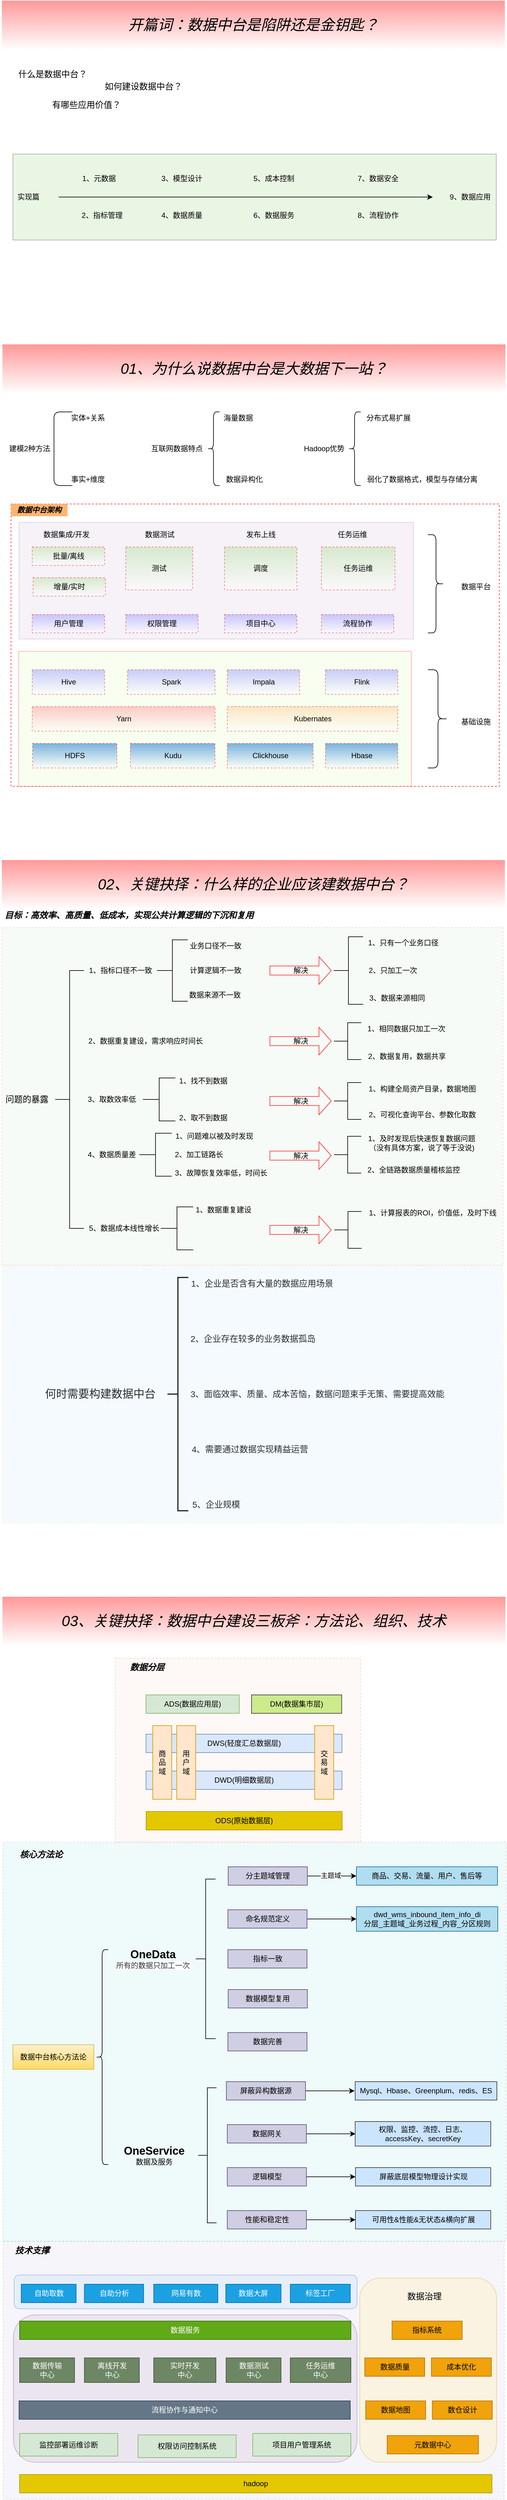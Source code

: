 <mxfile version="14.8.1" type="github">
  <diagram id="fgFn3dPt73MYGTA3JO_e" name="Page-1">
    <mxGraphModel dx="1426" dy="1963" grid="1" gridSize="10" guides="1" tooltips="1" connect="1" arrows="1" fold="1" page="1" pageScale="1" pageWidth="827" pageHeight="1169" math="0" shadow="0">
      <root>
        <mxCell id="0" />
        <mxCell id="1" parent="0" />
        <mxCell id="ZgDPxjDo1qlyhEOBNAD5-204" value="" style="rounded=0;whiteSpace=wrap;html=1;strokeColor=#56517e;strokeWidth=1;fillColor=#d0cee2;opacity=20;dashed=1;" vertex="1" parent="1">
          <mxGeometry x="5" y="2570" width="817" height="420" as="geometry" />
        </mxCell>
        <mxCell id="ZgDPxjDo1qlyhEOBNAD5-203" value="" style="rounded=1;whiteSpace=wrap;html=1;strokeColor=#9673a6;strokeWidth=1;fillColor=#e1d5e7;opacity=50;" vertex="1" parent="1">
          <mxGeometry x="22" y="2690" width="560" height="240" as="geometry" />
        </mxCell>
        <mxCell id="ZgDPxjDo1qlyhEOBNAD5-202" value="" style="rounded=1;whiteSpace=wrap;html=1;strokeColor=#6c8ebf;strokeWidth=1;fillColor=#dae8fc;opacity=50;" vertex="1" parent="1">
          <mxGeometry x="23" y="2625" width="559" height="55" as="geometry" />
        </mxCell>
        <mxCell id="ZgDPxjDo1qlyhEOBNAD5-200" value="" style="rounded=1;whiteSpace=wrap;html=1;strokeColor=#d6b656;strokeWidth=1;fillColor=#fff2cc;opacity=50;" vertex="1" parent="1">
          <mxGeometry x="586.5" y="2630" width="223" height="300" as="geometry" />
        </mxCell>
        <mxCell id="ZgDPxjDo1qlyhEOBNAD5-174" value="" style="rounded=0;whiteSpace=wrap;html=1;strokeWidth=1;fillColor=#b0e3e6;dashed=1;strokeColor=#0e8088;opacity=20;" vertex="1" parent="1">
          <mxGeometry x="5" y="1920" width="820" height="650" as="geometry" />
        </mxCell>
        <mxCell id="ZgDPxjDo1qlyhEOBNAD5-152" value="" style="rounded=0;whiteSpace=wrap;html=1;strokeWidth=1;fillColor=#fad9d5;dashed=1;strokeColor=#ae4132;opacity=20;" vertex="1" parent="1">
          <mxGeometry x="188" y="1620" width="400" height="300" as="geometry" />
        </mxCell>
        <mxCell id="ZgDPxjDo1qlyhEOBNAD5-112" value="" style="rounded=0;whiteSpace=wrap;html=1;strokeColor=#FF3333;strokeWidth=1;gradientColor=none;fillColor=#D5E8D4;opacity=20;dashed=1;perimeterSpacing=0;" vertex="1" parent="1">
          <mxGeometry x="3" y="430" width="817" height="550" as="geometry" />
        </mxCell>
        <mxCell id="ZgDPxjDo1qlyhEOBNAD5-49" value="" style="rounded=0;whiteSpace=wrap;html=1;strokeWidth=1;gradientColor=none;dashed=1;strokeColor=#FF3333;fillColor=none;" vertex="1" parent="1">
          <mxGeometry x="18" y="-260" width="796" height="460" as="geometry" />
        </mxCell>
        <mxCell id="ZgDPxjDo1qlyhEOBNAD5-48" value="" style="rounded=0;whiteSpace=wrap;html=1;strokeColor=#000000;strokeWidth=1;fillColor=#B9E0A5;gradientColor=none;opacity=30;" vertex="1" parent="1">
          <mxGeometry x="21" y="-830" width="788" height="140" as="geometry" />
        </mxCell>
        <mxCell id="ZgDPxjDo1qlyhEOBNAD5-45" value="" style="rounded=0;whiteSpace=wrap;html=1;strokeColor=#9673a6;strokeWidth=1;opacity=30;fillColor=#e1d5e7;" vertex="1" parent="1">
          <mxGeometry x="31" y="-230" width="643" height="190" as="geometry" />
        </mxCell>
        <mxCell id="ZgDPxjDo1qlyhEOBNAD5-28" value="" style="rounded=0;whiteSpace=wrap;html=1;strokeColor=#FF0000;strokeWidth=1;fillColor=#E6FFCC;opacity=30;" vertex="1" parent="1">
          <mxGeometry x="30.5" y="-20" width="640" height="220" as="geometry" />
        </mxCell>
        <mxCell id="ZgDPxjDo1qlyhEOBNAD5-14" value="" style="rounded=0;whiteSpace=wrap;html=1;opacity=0;dashed=1;strokeWidth=1;strokeColor=#FF0000;perimeterSpacing=10;" vertex="1" parent="1">
          <mxGeometry x="3" y="-1080" width="820" height="440" as="geometry" />
        </mxCell>
        <mxCell id="pajPc3zmstrj46u7FXM_-1" value="&lt;font style=&quot;font-size: 14px&quot;&gt;什么是数据中台？&lt;/font&gt;" style="text;html=1;strokeColor=none;fillColor=none;align=center;verticalAlign=middle;whiteSpace=wrap;rounded=0;" parent="1" vertex="1">
          <mxGeometry x="25.5" y="-990" width="120" height="60" as="geometry" />
        </mxCell>
        <mxCell id="pajPc3zmstrj46u7FXM_-2" value="&lt;font style=&quot;font-size: 14px&quot;&gt;如何建设数据中台？&lt;/font&gt;" style="text;html=1;strokeColor=none;fillColor=none;align=center;verticalAlign=middle;whiteSpace=wrap;rounded=0;" parent="1" vertex="1">
          <mxGeometry x="159" y="-970" width="150" height="60" as="geometry" />
        </mxCell>
        <mxCell id="pajPc3zmstrj46u7FXM_-3" value="&lt;font style=&quot;font-size: 14px&quot;&gt;有哪些应用价值？&lt;/font&gt;" style="text;html=1;strokeColor=none;fillColor=none;align=center;verticalAlign=middle;whiteSpace=wrap;rounded=0;" parent="1" vertex="1">
          <mxGeometry x="70.5" y="-940" width="140" height="60" as="geometry" />
        </mxCell>
        <mxCell id="pajPc3zmstrj46u7FXM_-4" value="" style="endArrow=classic;html=1;" parent="1" edge="1">
          <mxGeometry width="50" height="50" relative="1" as="geometry">
            <mxPoint x="95.5" y="-760" as="sourcePoint" />
            <mxPoint x="705.5" y="-760" as="targetPoint" />
          </mxGeometry>
        </mxCell>
        <mxCell id="pajPc3zmstrj46u7FXM_-5" value="实现篇" style="text;html=1;align=center;verticalAlign=middle;resizable=0;points=[];autosize=1;strokeColor=none;" parent="1" vertex="1">
          <mxGeometry x="20.5" y="-770" width="50" height="20" as="geometry" />
        </mxCell>
        <mxCell id="pajPc3zmstrj46u7FXM_-6" value="1、元数据" style="text;html=1;align=center;verticalAlign=middle;resizable=0;points=[];autosize=1;strokeColor=none;" parent="1" vertex="1">
          <mxGeometry x="125.5" y="-800" width="70" height="20" as="geometry" />
        </mxCell>
        <mxCell id="pajPc3zmstrj46u7FXM_-7" value="3、模型设计" style="text;html=1;align=center;verticalAlign=middle;resizable=0;points=[];autosize=1;strokeColor=none;" parent="1" vertex="1">
          <mxGeometry x="255.5" y="-800" width="80" height="20" as="geometry" />
        </mxCell>
        <mxCell id="pajPc3zmstrj46u7FXM_-8" value="2、指标管理" style="text;html=1;align=center;verticalAlign=middle;resizable=0;points=[];autosize=1;strokeColor=none;" parent="1" vertex="1">
          <mxGeometry x="125.5" y="-740" width="80" height="20" as="geometry" />
        </mxCell>
        <mxCell id="pajPc3zmstrj46u7FXM_-9" value="4、数据质量" style="text;html=1;align=center;verticalAlign=middle;resizable=0;points=[];autosize=1;strokeColor=none;" parent="1" vertex="1">
          <mxGeometry x="255.5" y="-740" width="80" height="20" as="geometry" />
        </mxCell>
        <mxCell id="pajPc3zmstrj46u7FXM_-10" value="5、成本控制" style="text;html=1;align=center;verticalAlign=middle;resizable=0;points=[];autosize=1;strokeColor=none;" parent="1" vertex="1">
          <mxGeometry x="405.5" y="-800" width="80" height="20" as="geometry" />
        </mxCell>
        <mxCell id="pajPc3zmstrj46u7FXM_-11" value="6、数据服务" style="text;html=1;align=center;verticalAlign=middle;resizable=0;points=[];autosize=1;strokeColor=none;" parent="1" vertex="1">
          <mxGeometry x="405.5" y="-740" width="80" height="20" as="geometry" />
        </mxCell>
        <mxCell id="pajPc3zmstrj46u7FXM_-12" value="7、数据安全" style="text;html=1;align=center;verticalAlign=middle;resizable=0;points=[];autosize=1;strokeColor=none;" parent="1" vertex="1">
          <mxGeometry x="575.5" y="-800" width="80" height="20" as="geometry" />
        </mxCell>
        <mxCell id="pajPc3zmstrj46u7FXM_-13" value="8、流程协作" style="text;html=1;align=center;verticalAlign=middle;resizable=0;points=[];autosize=1;strokeColor=none;" parent="1" vertex="1">
          <mxGeometry x="575.5" y="-740" width="80" height="20" as="geometry" />
        </mxCell>
        <mxCell id="pajPc3zmstrj46u7FXM_-14" value="9、数据应用" style="text;html=1;align=center;verticalAlign=middle;resizable=0;points=[];autosize=1;strokeColor=none;" parent="1" vertex="1">
          <mxGeometry x="725.5" y="-770" width="80" height="20" as="geometry" />
        </mxCell>
        <mxCell id="ZgDPxjDo1qlyhEOBNAD5-1" value="" style="shape=curlyBracket;whiteSpace=wrap;html=1;rounded=1;size=0;" vertex="1" parent="1">
          <mxGeometry x="88" y="-410" width="30" height="120" as="geometry" />
        </mxCell>
        <mxCell id="ZgDPxjDo1qlyhEOBNAD5-2" value="建模2种方法" style="text;html=1;align=center;verticalAlign=middle;resizable=0;points=[];autosize=1;strokeColor=none;" vertex="1" parent="1">
          <mxGeometry x="8" y="-360" width="80" height="20" as="geometry" />
        </mxCell>
        <mxCell id="ZgDPxjDo1qlyhEOBNAD5-3" value="实体+关系" style="text;html=1;align=center;verticalAlign=middle;resizable=0;points=[];autosize=1;strokeColor=none;" vertex="1" parent="1">
          <mxGeometry x="108" y="-410" width="70" height="20" as="geometry" />
        </mxCell>
        <mxCell id="ZgDPxjDo1qlyhEOBNAD5-4" value="事实+维度" style="text;html=1;align=center;verticalAlign=middle;resizable=0;points=[];autosize=1;strokeColor=none;" vertex="1" parent="1">
          <mxGeometry x="108" y="-310" width="70" height="20" as="geometry" />
        </mxCell>
        <mxCell id="ZgDPxjDo1qlyhEOBNAD5-6" value="" style="shape=curlyBracket;whiteSpace=wrap;html=1;rounded=1;" vertex="1" parent="1">
          <mxGeometry x="338" y="-410" width="20" height="120" as="geometry" />
        </mxCell>
        <mxCell id="ZgDPxjDo1qlyhEOBNAD5-7" value="互联网数据特点" style="text;html=1;align=center;verticalAlign=middle;resizable=0;points=[];autosize=1;strokeColor=none;" vertex="1" parent="1">
          <mxGeometry x="238" y="-360" width="100" height="20" as="geometry" />
        </mxCell>
        <mxCell id="ZgDPxjDo1qlyhEOBNAD5-8" value="海量数据" style="text;html=1;align=center;verticalAlign=middle;resizable=0;points=[];autosize=1;strokeColor=none;" vertex="1" parent="1">
          <mxGeometry x="358" y="-410" width="60" height="20" as="geometry" />
        </mxCell>
        <mxCell id="ZgDPxjDo1qlyhEOBNAD5-9" value="数据异构化" style="text;html=1;align=center;verticalAlign=middle;resizable=0;points=[];autosize=1;strokeColor=none;" vertex="1" parent="1">
          <mxGeometry x="358" y="-310" width="80" height="20" as="geometry" />
        </mxCell>
        <mxCell id="ZgDPxjDo1qlyhEOBNAD5-10" value="" style="shape=curlyBracket;whiteSpace=wrap;html=1;rounded=1;" vertex="1" parent="1">
          <mxGeometry x="568" y="-410" width="20" height="120" as="geometry" />
        </mxCell>
        <mxCell id="ZgDPxjDo1qlyhEOBNAD5-11" value="Hadoop优势" style="text;html=1;align=center;verticalAlign=middle;resizable=0;points=[];autosize=1;strokeColor=none;" vertex="1" parent="1">
          <mxGeometry x="488" y="-360" width="80" height="20" as="geometry" />
        </mxCell>
        <mxCell id="ZgDPxjDo1qlyhEOBNAD5-12" value="分布式易扩展" style="text;html=1;align=center;verticalAlign=middle;resizable=0;points=[];autosize=1;strokeColor=none;" vertex="1" parent="1">
          <mxGeometry x="588" y="-410" width="90" height="20" as="geometry" />
        </mxCell>
        <mxCell id="ZgDPxjDo1qlyhEOBNAD5-13" value="弱化了数据格式，模型与存储分离" style="text;html=1;align=center;verticalAlign=middle;resizable=0;points=[];autosize=1;strokeColor=none;" vertex="1" parent="1">
          <mxGeometry x="588" y="-310" width="200" height="20" as="geometry" />
        </mxCell>
        <mxCell id="ZgDPxjDo1qlyhEOBNAD5-15" value="&lt;font style=&quot;font-size: 24px&quot;&gt;&lt;i&gt;开篇词：数据中台是陷阱还是金钥匙？&lt;/i&gt;&lt;/font&gt;" style="text;html=1;strokeColor=none;align=center;verticalAlign=middle;whiteSpace=wrap;rounded=0;dashed=1;opacity=50;fillColor=#FF3333;gradientColor=#ffffff;" vertex="1" parent="1">
          <mxGeometry x="3" y="-1080" width="820" height="80" as="geometry" />
        </mxCell>
        <mxCell id="ZgDPxjDo1qlyhEOBNAD5-16" value="&lt;font style=&quot;font-size: 24px&quot;&gt;&lt;i&gt;01、为什么说数据中台是大数据下一站？&lt;/i&gt;&lt;/font&gt;" style="text;html=1;strokeColor=none;align=center;verticalAlign=middle;whiteSpace=wrap;rounded=0;dashed=1;opacity=50;fillColor=#FF3333;gradientColor=#ffffff;" vertex="1" parent="1">
          <mxGeometry x="4" y="-520" width="820" height="80" as="geometry" />
        </mxCell>
        <mxCell id="ZgDPxjDo1qlyhEOBNAD5-17" value="Hive" style="rounded=0;whiteSpace=wrap;html=1;dashed=1;strokeColor=#FF0000;strokeWidth=1;fillColor=#9999FF;gradientColor=#ffffff;opacity=50;" vertex="1" parent="1">
          <mxGeometry x="52.5" y="10" width="118" height="40" as="geometry" />
        </mxCell>
        <mxCell id="ZgDPxjDo1qlyhEOBNAD5-18" value="Spark" style="rounded=0;whiteSpace=wrap;html=1;dashed=1;strokeColor=#FF0000;strokeWidth=1;fillColor=#9999FF;gradientColor=#ffffff;opacity=50;" vertex="1" parent="1">
          <mxGeometry x="208" y="10" width="142.5" height="40" as="geometry" />
        </mxCell>
        <mxCell id="ZgDPxjDo1qlyhEOBNAD5-19" value="Impala" style="rounded=0;whiteSpace=wrap;html=1;dashed=1;strokeColor=#FF0000;strokeWidth=1;fillColor=#9999FF;gradientColor=#ffffff;opacity=50;" vertex="1" parent="1">
          <mxGeometry x="370.5" y="10" width="118" height="40" as="geometry" />
        </mxCell>
        <mxCell id="ZgDPxjDo1qlyhEOBNAD5-20" value="Flink" style="rounded=0;whiteSpace=wrap;html=1;dashed=1;strokeColor=#FF0000;strokeWidth=1;fillColor=#9999FF;gradientColor=#ffffff;opacity=50;" vertex="1" parent="1">
          <mxGeometry x="530.5" y="10" width="118" height="40" as="geometry" />
        </mxCell>
        <mxCell id="ZgDPxjDo1qlyhEOBNAD5-21" value="Yarn" style="rounded=0;whiteSpace=wrap;html=1;dashed=1;strokeColor=#FF0000;strokeWidth=1;gradientColor=#ffffff;opacity=50;fillColor=#FF9999;" vertex="1" parent="1">
          <mxGeometry x="52.5" y="70" width="298" height="40" as="geometry" />
        </mxCell>
        <mxCell id="ZgDPxjDo1qlyhEOBNAD5-22" value="Kubernates" style="rounded=0;whiteSpace=wrap;html=1;dashed=1;strokeColor=#FF0000;strokeWidth=1;gradientColor=#ffffff;opacity=50;fillColor=#FFCC99;" vertex="1" parent="1">
          <mxGeometry x="370.5" y="70" width="278" height="40" as="geometry" />
        </mxCell>
        <mxCell id="ZgDPxjDo1qlyhEOBNAD5-23" value="HDFS" style="rounded=0;whiteSpace=wrap;html=1;dashed=1;strokeColor=#FF0000;strokeWidth=1;gradientColor=#ffffff;opacity=50;fillColor=#0066CC;" vertex="1" parent="1">
          <mxGeometry x="53" y="130" width="137.5" height="40" as="geometry" />
        </mxCell>
        <mxCell id="ZgDPxjDo1qlyhEOBNAD5-24" value="Kudu" style="rounded=0;whiteSpace=wrap;html=1;dashed=1;strokeColor=#FF0000;strokeWidth=1;gradientColor=#ffffff;opacity=50;fillColor=#0066CC;" vertex="1" parent="1">
          <mxGeometry x="212.5" y="130" width="138" height="40" as="geometry" />
        </mxCell>
        <mxCell id="ZgDPxjDo1qlyhEOBNAD5-25" value="Hbase" style="rounded=0;whiteSpace=wrap;html=1;dashed=1;strokeColor=#FF0000;strokeWidth=1;gradientColor=#ffffff;opacity=50;fillColor=#0066CC;" vertex="1" parent="1">
          <mxGeometry x="530.5" y="130" width="118" height="40" as="geometry" />
        </mxCell>
        <mxCell id="ZgDPxjDo1qlyhEOBNAD5-26" value="Clickhouse" style="rounded=0;whiteSpace=wrap;html=1;dashed=1;strokeColor=#FF0000;strokeWidth=1;gradientColor=#ffffff;opacity=50;fillColor=#0066CC;" vertex="1" parent="1">
          <mxGeometry x="370.5" y="130" width="140" height="40" as="geometry" />
        </mxCell>
        <mxCell id="ZgDPxjDo1qlyhEOBNAD5-29" value="基础设施" style="text;html=1;strokeColor=none;fillColor=none;align=center;verticalAlign=middle;whiteSpace=wrap;rounded=0;dashed=1;opacity=10;" vertex="1" parent="1">
          <mxGeometry x="740.5" y="80" width="70" height="30" as="geometry" />
        </mxCell>
        <mxCell id="ZgDPxjDo1qlyhEOBNAD5-30" value="" style="shape=curlyBracket;whiteSpace=wrap;html=1;rounded=1;flipH=1;strokeWidth=1;gradientColor=none;fillColor=none;" vertex="1" parent="1">
          <mxGeometry x="697.5" y="10" width="33" height="160" as="geometry" />
        </mxCell>
        <mxCell id="ZgDPxjDo1qlyhEOBNAD5-31" value="用户管理" style="rounded=0;whiteSpace=wrap;html=1;dashed=1;strokeColor=#FF0000;strokeWidth=1;fillColor=#9999FF;gradientColor=#ffffff;opacity=50;" vertex="1" parent="1">
          <mxGeometry x="52.5" y="-80" width="118" height="30" as="geometry" />
        </mxCell>
        <mxCell id="ZgDPxjDo1qlyhEOBNAD5-32" value="权限管理" style="rounded=0;whiteSpace=wrap;html=1;dashed=1;strokeColor=#FF0000;strokeWidth=1;fillColor=#9999FF;gradientColor=#ffffff;opacity=50;" vertex="1" parent="1">
          <mxGeometry x="205" y="-80" width="118" height="30" as="geometry" />
        </mxCell>
        <mxCell id="ZgDPxjDo1qlyhEOBNAD5-33" value="项目中心" style="rounded=0;whiteSpace=wrap;html=1;dashed=1;strokeColor=#FF0000;strokeWidth=1;fillColor=#9999FF;gradientColor=#ffffff;opacity=50;" vertex="1" parent="1">
          <mxGeometry x="366" y="-80" width="118" height="30" as="geometry" />
        </mxCell>
        <mxCell id="ZgDPxjDo1qlyhEOBNAD5-34" value="流程协作" style="rounded=0;whiteSpace=wrap;html=1;dashed=1;strokeColor=#FF0000;strokeWidth=1;fillColor=#9999FF;gradientColor=#ffffff;opacity=50;" vertex="1" parent="1">
          <mxGeometry x="524" y="-80" width="118" height="30" as="geometry" />
        </mxCell>
        <mxCell id="ZgDPxjDo1qlyhEOBNAD5-36" value="批量/离线" style="rounded=0;whiteSpace=wrap;html=1;dashed=1;strokeColor=#FF0000;strokeWidth=1;gradientColor=#ffffff;opacity=50;fillColor=#B9E0A5;" vertex="1" parent="1">
          <mxGeometry x="52.5" y="-190" width="118" height="30" as="geometry" />
        </mxCell>
        <mxCell id="ZgDPxjDo1qlyhEOBNAD5-37" value="增量/实时" style="rounded=0;whiteSpace=wrap;html=1;dashed=1;strokeColor=#FF0000;strokeWidth=1;gradientColor=#ffffff;opacity=50;fillColor=#B9E0A5;" vertex="1" parent="1">
          <mxGeometry x="54" y="-140" width="118" height="30" as="geometry" />
        </mxCell>
        <mxCell id="ZgDPxjDo1qlyhEOBNAD5-38" value="测试" style="rounded=0;whiteSpace=wrap;html=1;dashed=1;strokeColor=#FF0000;strokeWidth=1;gradientColor=#ffffff;opacity=50;fillColor=#B9E0A5;" vertex="1" parent="1">
          <mxGeometry x="205" y="-190" width="109" height="70" as="geometry" />
        </mxCell>
        <mxCell id="ZgDPxjDo1qlyhEOBNAD5-39" value="调度" style="rounded=0;whiteSpace=wrap;html=1;dashed=1;strokeColor=#FF0000;strokeWidth=1;gradientColor=#ffffff;opacity=50;fillColor=#B9E0A5;" vertex="1" parent="1">
          <mxGeometry x="366" y="-190" width="118" height="70" as="geometry" />
        </mxCell>
        <mxCell id="ZgDPxjDo1qlyhEOBNAD5-40" value="任务运维" style="rounded=0;whiteSpace=wrap;html=1;dashed=1;strokeColor=#FF0000;strokeWidth=1;gradientColor=#ffffff;opacity=50;fillColor=#B9E0A5;" vertex="1" parent="1">
          <mxGeometry x="524" y="-190" width="120" height="70" as="geometry" />
        </mxCell>
        <mxCell id="ZgDPxjDo1qlyhEOBNAD5-41" value="数据集成/开发" style="text;html=1;align=center;verticalAlign=middle;resizable=0;points=[];autosize=1;strokeColor=none;" vertex="1" parent="1">
          <mxGeometry x="63" y="-220" width="90" height="20" as="geometry" />
        </mxCell>
        <mxCell id="ZgDPxjDo1qlyhEOBNAD5-42" value="数据测试" style="text;html=1;align=center;verticalAlign=middle;resizable=0;points=[];autosize=1;strokeColor=none;" vertex="1" parent="1">
          <mxGeometry x="229.5" y="-220" width="60" height="20" as="geometry" />
        </mxCell>
        <mxCell id="ZgDPxjDo1qlyhEOBNAD5-43" value="发布上线" style="text;html=1;align=center;verticalAlign=middle;resizable=0;points=[];autosize=1;strokeColor=none;" vertex="1" parent="1">
          <mxGeometry x="395" y="-220" width="60" height="20" as="geometry" />
        </mxCell>
        <mxCell id="ZgDPxjDo1qlyhEOBNAD5-44" value="任务运维" style="text;html=1;align=center;verticalAlign=middle;resizable=0;points=[];autosize=1;strokeColor=none;" vertex="1" parent="1">
          <mxGeometry x="544" y="-220" width="60" height="20" as="geometry" />
        </mxCell>
        <mxCell id="ZgDPxjDo1qlyhEOBNAD5-46" value="" style="shape=curlyBracket;whiteSpace=wrap;html=1;rounded=1;flipH=1;strokeWidth=1;gradientColor=none;fillColor=none;" vertex="1" parent="1">
          <mxGeometry x="697.5" y="-210" width="26.5" height="160" as="geometry" />
        </mxCell>
        <mxCell id="ZgDPxjDo1qlyhEOBNAD5-47" value="数据平台" style="text;html=1;strokeColor=none;fillColor=none;align=center;verticalAlign=middle;whiteSpace=wrap;rounded=0;dashed=1;opacity=10;" vertex="1" parent="1">
          <mxGeometry x="740.5" y="-140" width="70" height="30" as="geometry" />
        </mxCell>
        <mxCell id="ZgDPxjDo1qlyhEOBNAD5-50" value="&lt;font style=&quot;font-size: 24px&quot;&gt;&lt;i&gt;02、关键抉择：什么样的企业应该建数据中台？&lt;/i&gt;&lt;/font&gt;" style="text;html=1;strokeColor=none;align=center;verticalAlign=middle;whiteSpace=wrap;rounded=0;dashed=1;opacity=50;fillColor=#FF3333;gradientColor=#ffffff;" vertex="1" parent="1">
          <mxGeometry x="3" y="320" width="820" height="80" as="geometry" />
        </mxCell>
        <mxCell id="ZgDPxjDo1qlyhEOBNAD5-51" value="&lt;font style=&quot;font-size: 14px&quot;&gt;问题的暴露&lt;/font&gt;" style="text;html=1;strokeColor=none;fillColor=none;align=center;verticalAlign=middle;whiteSpace=wrap;rounded=0;dashed=1;" vertex="1" parent="1">
          <mxGeometry x="3" y="700" width="82" height="20" as="geometry" />
        </mxCell>
        <mxCell id="ZgDPxjDo1qlyhEOBNAD5-52" value="" style="strokeWidth=1;html=1;shape=mxgraph.flowchart.annotation_2;align=left;labelPosition=right;pointerEvents=1;fillColor=none;gradientColor=none;" vertex="1" parent="1">
          <mxGeometry x="90" y="500" width="47" height="420" as="geometry" />
        </mxCell>
        <mxCell id="ZgDPxjDo1qlyhEOBNAD5-53" value="1、指标口径不一致" style="text;html=1;align=center;verticalAlign=middle;resizable=0;points=[];autosize=1;strokeColor=none;" vertex="1" parent="1">
          <mxGeometry x="136" y="490" width="120" height="20" as="geometry" />
        </mxCell>
        <mxCell id="ZgDPxjDo1qlyhEOBNAD5-54" value="2、数据重复建设，需求响应时间长" style="text;html=1;align=center;verticalAlign=middle;resizable=0;points=[];autosize=1;strokeColor=none;" vertex="1" parent="1">
          <mxGeometry x="137" y="605" width="200" height="20" as="geometry" />
        </mxCell>
        <mxCell id="ZgDPxjDo1qlyhEOBNAD5-55" value="3、取数效率低" style="text;html=1;align=center;verticalAlign=middle;resizable=0;points=[];autosize=1;strokeColor=none;" vertex="1" parent="1">
          <mxGeometry x="137" y="700" width="90" height="20" as="geometry" />
        </mxCell>
        <mxCell id="ZgDPxjDo1qlyhEOBNAD5-56" value="4、数据质量差" style="text;html=1;align=center;verticalAlign=middle;resizable=0;points=[];autosize=1;strokeColor=none;" vertex="1" parent="1">
          <mxGeometry x="137" y="790" width="90" height="20" as="geometry" />
        </mxCell>
        <mxCell id="ZgDPxjDo1qlyhEOBNAD5-57" value="5、数据成本线性增长" style="text;html=1;align=center;verticalAlign=middle;resizable=0;points=[];autosize=1;strokeColor=none;" vertex="1" parent="1">
          <mxGeometry x="137" y="910" width="130" height="20" as="geometry" />
        </mxCell>
        <mxCell id="ZgDPxjDo1qlyhEOBNAD5-58" value="" style="strokeWidth=1;html=1;shape=mxgraph.flowchart.annotation_2;align=left;labelPosition=right;pointerEvents=1;fillColor=none;gradientColor=none;" vertex="1" parent="1">
          <mxGeometry x="256" y="450" width="50" height="100" as="geometry" />
        </mxCell>
        <mxCell id="ZgDPxjDo1qlyhEOBNAD5-59" value="业务口径不一致" style="text;html=1;align=center;verticalAlign=middle;resizable=0;points=[];autosize=1;strokeColor=none;" vertex="1" parent="1">
          <mxGeometry x="301" y="450" width="100" height="20" as="geometry" />
        </mxCell>
        <mxCell id="ZgDPxjDo1qlyhEOBNAD5-60" value="计算逻辑不一致" style="text;html=1;align=center;verticalAlign=middle;resizable=0;points=[];autosize=1;strokeColor=none;" vertex="1" parent="1">
          <mxGeometry x="301" y="490" width="100" height="20" as="geometry" />
        </mxCell>
        <mxCell id="ZgDPxjDo1qlyhEOBNAD5-61" value="数据来源不一致" style="text;html=1;align=center;verticalAlign=middle;resizable=0;points=[];autosize=1;strokeColor=none;" vertex="1" parent="1">
          <mxGeometry x="300" y="530" width="100" height="20" as="geometry" />
        </mxCell>
        <mxCell id="ZgDPxjDo1qlyhEOBNAD5-64" value="" style="strokeWidth=1;html=1;shape=mxgraph.flowchart.annotation_2;align=left;labelPosition=right;pointerEvents=1;fillColor=none;gradientColor=none;" vertex="1" parent="1">
          <mxGeometry x="544" y="445" width="48" height="110" as="geometry" />
        </mxCell>
        <mxCell id="ZgDPxjDo1qlyhEOBNAD5-65" value="1、只有一个业务口径" style="text;html=1;align=center;verticalAlign=middle;resizable=0;points=[];autosize=1;strokeColor=none;" vertex="1" parent="1">
          <mxGeometry x="592" y="445" width="130" height="20" as="geometry" />
        </mxCell>
        <mxCell id="ZgDPxjDo1qlyhEOBNAD5-66" value="2、只加工一次" style="text;html=1;align=center;verticalAlign=middle;resizable=0;points=[];autosize=1;strokeColor=none;" vertex="1" parent="1">
          <mxGeometry x="594.5" y="490" width="90" height="20" as="geometry" />
        </mxCell>
        <mxCell id="ZgDPxjDo1qlyhEOBNAD5-67" value="3、数据来源相同" style="text;html=1;align=center;verticalAlign=middle;resizable=0;points=[];autosize=1;strokeColor=none;" vertex="1" parent="1">
          <mxGeometry x="592" y="535" width="110" height="20" as="geometry" />
        </mxCell>
        <mxCell id="ZgDPxjDo1qlyhEOBNAD5-71" value="解决" style="html=1;shadow=0;dashed=0;align=center;verticalAlign=middle;shape=mxgraph.arrows2.arrow;dy=0.67;dx=20;notch=0;strokeColor=#FF3333;strokeWidth=1;fillColor=none;gradientColor=none;" vertex="1" parent="1">
          <mxGeometry x="440" y="477.5" width="100" height="45" as="geometry" />
        </mxCell>
        <mxCell id="ZgDPxjDo1qlyhEOBNAD5-72" value="解决" style="html=1;shadow=0;dashed=0;align=center;verticalAlign=middle;shape=mxgraph.arrows2.arrow;dy=0.67;dx=20;notch=0;strokeColor=#FF3333;strokeWidth=1;fillColor=none;gradientColor=none;" vertex="1" parent="1">
          <mxGeometry x="440" y="592.5" width="100" height="45" as="geometry" />
        </mxCell>
        <mxCell id="ZgDPxjDo1qlyhEOBNAD5-73" value="" style="strokeWidth=1;html=1;shape=mxgraph.flowchart.annotation_2;align=left;labelPosition=right;pointerEvents=1;fillColor=none;gradientColor=none;" vertex="1" parent="1">
          <mxGeometry x="544.5" y="585" width="44.5" height="60" as="geometry" />
        </mxCell>
        <mxCell id="ZgDPxjDo1qlyhEOBNAD5-74" value="1、相同数据只加工一次" style="text;html=1;align=center;verticalAlign=middle;resizable=0;points=[];autosize=1;strokeColor=none;" vertex="1" parent="1">
          <mxGeometry x="592" y="585" width="140" height="20" as="geometry" />
        </mxCell>
        <mxCell id="ZgDPxjDo1qlyhEOBNAD5-76" value="2、数据复用，数据共享" style="text;html=1;align=center;verticalAlign=middle;resizable=0;points=[];autosize=1;strokeColor=none;" vertex="1" parent="1">
          <mxGeometry x="593" y="630" width="140" height="20" as="geometry" />
        </mxCell>
        <mxCell id="ZgDPxjDo1qlyhEOBNAD5-78" value="" style="strokeWidth=1;html=1;shape=mxgraph.flowchart.annotation_2;align=left;labelPosition=right;pointerEvents=1;fillColor=none;gradientColor=none;" vertex="1" parent="1">
          <mxGeometry x="233" y="675" width="53" height="70" as="geometry" />
        </mxCell>
        <mxCell id="ZgDPxjDo1qlyhEOBNAD5-79" value="1、找不到数据" style="text;html=1;align=center;verticalAlign=middle;resizable=0;points=[];autosize=1;strokeColor=none;" vertex="1" parent="1">
          <mxGeometry x="286" y="670" width="90" height="20" as="geometry" />
        </mxCell>
        <mxCell id="ZgDPxjDo1qlyhEOBNAD5-80" value="2、取不到数据" style="text;html=1;align=center;verticalAlign=middle;resizable=0;points=[];autosize=1;strokeColor=none;" vertex="1" parent="1">
          <mxGeometry x="286" y="730" width="90" height="20" as="geometry" />
        </mxCell>
        <mxCell id="ZgDPxjDo1qlyhEOBNAD5-81" value="解决" style="html=1;shadow=0;dashed=0;align=center;verticalAlign=middle;shape=mxgraph.arrows2.arrow;dy=0.67;dx=20;notch=0;strokeColor=#FF3333;strokeWidth=1;fillColor=none;gradientColor=none;" vertex="1" parent="1">
          <mxGeometry x="440" y="690" width="100" height="45" as="geometry" />
        </mxCell>
        <mxCell id="ZgDPxjDo1qlyhEOBNAD5-82" value="" style="strokeWidth=1;html=1;shape=mxgraph.flowchart.annotation_2;align=left;labelPosition=right;pointerEvents=1;fillColor=none;gradientColor=none;" vertex="1" parent="1">
          <mxGeometry x="544.5" y="682.5" width="44.5" height="60" as="geometry" />
        </mxCell>
        <mxCell id="ZgDPxjDo1qlyhEOBNAD5-83" value="1、构建全局资产目录，数据地图" style="text;html=1;align=center;verticalAlign=middle;resizable=0;points=[];autosize=1;strokeColor=none;" vertex="1" parent="1">
          <mxGeometry x="593" y="682.5" width="190" height="20" as="geometry" />
        </mxCell>
        <mxCell id="ZgDPxjDo1qlyhEOBNAD5-84" value="2、可视化查询平台、参数化取数" style="text;html=1;align=center;verticalAlign=middle;resizable=0;points=[];autosize=1;strokeColor=none;" vertex="1" parent="1">
          <mxGeometry x="593" y="725" width="190" height="20" as="geometry" />
        </mxCell>
        <mxCell id="ZgDPxjDo1qlyhEOBNAD5-85" value="" style="strokeWidth=1;html=1;shape=mxgraph.flowchart.annotation_2;align=left;labelPosition=right;pointerEvents=1;fillColor=none;gradientColor=none;" vertex="1" parent="1">
          <mxGeometry x="227" y="765" width="53" height="70" as="geometry" />
        </mxCell>
        <mxCell id="ZgDPxjDo1qlyhEOBNAD5-86" value="1、问题难以被及时发现" style="text;html=1;align=center;verticalAlign=middle;resizable=0;points=[];autosize=1;strokeColor=none;" vertex="1" parent="1">
          <mxGeometry x="279" y="760" width="140" height="20" as="geometry" />
        </mxCell>
        <mxCell id="ZgDPxjDo1qlyhEOBNAD5-87" value="2、加工链路长" style="text;html=1;align=center;verticalAlign=middle;resizable=0;points=[];autosize=1;strokeColor=none;" vertex="1" parent="1">
          <mxGeometry x="279" y="790" width="90" height="20" as="geometry" />
        </mxCell>
        <mxCell id="ZgDPxjDo1qlyhEOBNAD5-88" value="3、故障恢复效率低，时间长" style="text;html=1;align=center;verticalAlign=middle;resizable=0;points=[];autosize=1;strokeColor=none;" vertex="1" parent="1">
          <mxGeometry x="275" y="820" width="170" height="20" as="geometry" />
        </mxCell>
        <mxCell id="ZgDPxjDo1qlyhEOBNAD5-89" value="解决" style="html=1;shadow=0;dashed=0;align=center;verticalAlign=middle;shape=mxgraph.arrows2.arrow;dy=0.67;dx=20;notch=0;strokeColor=#FF3333;strokeWidth=1;fillColor=none;gradientColor=none;" vertex="1" parent="1">
          <mxGeometry x="440" y="779" width="100" height="45" as="geometry" />
        </mxCell>
        <mxCell id="ZgDPxjDo1qlyhEOBNAD5-90" value="1、及时发现后快速恢复数据问题&lt;br&gt;（没有具体方案，说了等于没说)" style="text;html=1;align=center;verticalAlign=middle;resizable=0;points=[];autosize=1;strokeColor=none;" vertex="1" parent="1">
          <mxGeometry x="592" y="766" width="190" height="30" as="geometry" />
        </mxCell>
        <mxCell id="ZgDPxjDo1qlyhEOBNAD5-91" value="" style="strokeWidth=1;html=1;shape=mxgraph.flowchart.annotation_2;align=left;labelPosition=right;pointerEvents=1;fillColor=none;gradientColor=none;" vertex="1" parent="1">
          <mxGeometry x="262" y="885" width="53" height="70" as="geometry" />
        </mxCell>
        <mxCell id="ZgDPxjDo1qlyhEOBNAD5-92" value="1、数据重复建设" style="text;html=1;align=center;verticalAlign=middle;resizable=0;points=[];autosize=1;strokeColor=none;" vertex="1" parent="1">
          <mxGeometry x="309" y="880" width="110" height="20" as="geometry" />
        </mxCell>
        <mxCell id="ZgDPxjDo1qlyhEOBNAD5-94" value="解决" style="html=1;shadow=0;dashed=0;align=center;verticalAlign=middle;shape=mxgraph.arrows2.arrow;dy=0.67;dx=20;notch=0;strokeColor=#FF3333;strokeWidth=1;fillColor=none;gradientColor=none;" vertex="1" parent="1">
          <mxGeometry x="440" y="900" width="100" height="45" as="geometry" />
        </mxCell>
        <mxCell id="ZgDPxjDo1qlyhEOBNAD5-96" value="" style="strokeWidth=1;html=1;shape=mxgraph.flowchart.annotation_2;align=left;labelPosition=right;pointerEvents=1;fillColor=none;gradientColor=none;" vertex="1" parent="1">
          <mxGeometry x="544.5" y="770" width="44.5" height="60" as="geometry" />
        </mxCell>
        <mxCell id="ZgDPxjDo1qlyhEOBNAD5-98" value="2、全链路数据质量稽核监控" style="text;html=1;align=center;verticalAlign=middle;resizable=0;points=[];autosize=1;strokeColor=none;" vertex="1" parent="1">
          <mxGeometry x="589" y="815" width="170" height="20" as="geometry" />
        </mxCell>
        <mxCell id="ZgDPxjDo1qlyhEOBNAD5-100" value="" style="strokeWidth=1;html=1;shape=mxgraph.flowchart.annotation_2;align=left;labelPosition=right;pointerEvents=1;fillColor=none;gradientColor=none;" vertex="1" parent="1">
          <mxGeometry x="545" y="892.5" width="44.5" height="60" as="geometry" />
        </mxCell>
        <mxCell id="ZgDPxjDo1qlyhEOBNAD5-102" value="1、计算报表的ROI，价值低，及时下线" style="text;html=1;align=center;verticalAlign=middle;resizable=0;points=[];autosize=1;strokeColor=none;" vertex="1" parent="1">
          <mxGeometry x="594.5" y="885" width="220" height="20" as="geometry" />
        </mxCell>
        <mxCell id="ZgDPxjDo1qlyhEOBNAD5-103" value="" style="strokeWidth=2;html=1;shape=mxgraph.flowchart.annotation_2;align=left;labelPosition=right;pointerEvents=1;fillColor=none;gradientColor=none;" vertex="1" parent="1">
          <mxGeometry x="273" y="1000" width="34" height="380" as="geometry" />
        </mxCell>
        <mxCell id="ZgDPxjDo1qlyhEOBNAD5-104" value="&lt;font style=&quot;font-size: 14px&quot;&gt;1、企业是否含有大量的数据应用场景&lt;/font&gt;" style="text;html=1;align=center;verticalAlign=middle;resizable=0;points=[];autosize=1;strokeColor=none;" vertex="1" parent="1">
          <mxGeometry x="302" y="1000" width="250" height="20" as="geometry" />
        </mxCell>
        <mxCell id="ZgDPxjDo1qlyhEOBNAD5-105" value="&lt;font style=&quot;font-size: 14px&quot;&gt;2、企业存在较多的业务数据孤岛&lt;/font&gt;" style="text;html=1;align=center;verticalAlign=middle;resizable=0;points=[];autosize=1;strokeColor=none;" vertex="1" parent="1">
          <mxGeometry x="302" y="1090" width="220" height="20" as="geometry" />
        </mxCell>
        <mxCell id="ZgDPxjDo1qlyhEOBNAD5-106" value="&lt;font style=&quot;font-size: 14px&quot;&gt;3、面临效率、质量、成本苦恼，数据问题束手无策、需要提高效能&lt;/font&gt;" style="text;html=1;align=center;verticalAlign=middle;resizable=0;points=[];autosize=1;strokeColor=none;" vertex="1" parent="1">
          <mxGeometry x="302" y="1180" width="430" height="20" as="geometry" />
        </mxCell>
        <mxCell id="ZgDPxjDo1qlyhEOBNAD5-107" value="&lt;font style=&quot;font-size: 14px&quot;&gt;4、需要通过数据实现精益运营&lt;/font&gt;" style="text;html=1;align=center;verticalAlign=middle;resizable=0;points=[];autosize=1;strokeColor=none;" vertex="1" parent="1">
          <mxGeometry x="302" y="1270" width="210" height="20" as="geometry" />
        </mxCell>
        <mxCell id="ZgDPxjDo1qlyhEOBNAD5-108" value="&lt;font style=&quot;font-size: 14px&quot;&gt;5、企业规模&lt;/font&gt;" style="text;html=1;align=center;verticalAlign=middle;resizable=0;points=[];autosize=1;strokeColor=none;" vertex="1" parent="1">
          <mxGeometry x="307" y="1360" width="90" height="20" as="geometry" />
        </mxCell>
        <mxCell id="ZgDPxjDo1qlyhEOBNAD5-109" value="&lt;font style=&quot;font-size: 18px&quot;&gt;何时需要构建数据中台&lt;/font&gt;" style="text;html=1;align=center;verticalAlign=middle;resizable=0;points=[];autosize=1;strokeColor=none;" vertex="1" parent="1">
          <mxGeometry x="63" y="1180" width="200" height="20" as="geometry" />
        </mxCell>
        <mxCell id="ZgDPxjDo1qlyhEOBNAD5-110" value="&lt;font style=&quot;font-size: 14px&quot;&gt;&lt;b&gt;&lt;i&gt;目标：高效率、高质量、低成本，实现公共计算逻辑的下沉和复用&lt;/i&gt;&lt;/b&gt;&lt;/font&gt;" style="text;html=1;align=center;verticalAlign=middle;resizable=0;points=[];autosize=1;strokeColor=none;" vertex="1" parent="1">
          <mxGeometry y="400" width="420" height="20" as="geometry" />
        </mxCell>
        <mxCell id="ZgDPxjDo1qlyhEOBNAD5-111" value="&lt;b&gt;&lt;i&gt;数据中台架构&lt;/i&gt;&lt;/b&gt;" style="text;html=1;strokeColor=none;align=center;verticalAlign=middle;whiteSpace=wrap;rounded=0;fillColor=#FFB570;" vertex="1" parent="1">
          <mxGeometry x="18" y="-260" width="92" height="20" as="geometry" />
        </mxCell>
        <mxCell id="ZgDPxjDo1qlyhEOBNAD5-113" value="" style="rounded=0;whiteSpace=wrap;html=1;dashed=1;strokeWidth=1;gradientColor=none;opacity=20;fillColor=#CCE5FF;strokeColor=#CCCC00;" vertex="1" parent="1">
          <mxGeometry x="4" y="980" width="816" height="420" as="geometry" />
        </mxCell>
        <mxCell id="ZgDPxjDo1qlyhEOBNAD5-114" value="&lt;font style=&quot;font-size: 24px&quot;&gt;&lt;i&gt;03、关键抉择：数据中台建设三板斧：方法论、组织、技术&lt;/i&gt;&lt;/font&gt;" style="text;html=1;strokeColor=none;align=center;verticalAlign=middle;whiteSpace=wrap;rounded=0;dashed=1;opacity=50;fillColor=#FF3333;gradientColor=#ffffff;" vertex="1" parent="1">
          <mxGeometry x="4" y="1520" width="820" height="80" as="geometry" />
        </mxCell>
        <mxCell id="ZgDPxjDo1qlyhEOBNAD5-118" value="数据中台核心方法论" style="rounded=0;whiteSpace=wrap;html=1;strokeWidth=1;fillColor=#fff2cc;strokeColor=#d6b656;gradientColor=#ffd966;" vertex="1" parent="1">
          <mxGeometry x="21" y="2250" width="132" height="40" as="geometry" />
        </mxCell>
        <mxCell id="ZgDPxjDo1qlyhEOBNAD5-119" value="" style="shape=curlyBracket;whiteSpace=wrap;html=1;rounded=1;strokeColor=#000000;strokeWidth=1;fillColor=none;gradientColor=none;" vertex="1" parent="1">
          <mxGeometry x="156.5" y="2095" width="20" height="350" as="geometry" />
        </mxCell>
        <mxCell id="ZgDPxjDo1qlyhEOBNAD5-120" value="&lt;b&gt;&lt;font style=&quot;font-size: 18px&quot;&gt;OneData&lt;/font&gt;&lt;/b&gt;&lt;br&gt;&lt;font color=&quot;#333333&quot;&gt;&lt;span style=&quot;background-color: rgb(255 , 255 , 255)&quot;&gt;所有的数据只加工一次&lt;/span&gt;&lt;/font&gt;" style="text;html=1;align=center;verticalAlign=middle;resizable=0;points=[];autosize=1;strokeColor=none;" vertex="1" parent="1">
          <mxGeometry x="179" y="2090" width="140" height="40" as="geometry" />
        </mxCell>
        <mxCell id="ZgDPxjDo1qlyhEOBNAD5-121" value="&lt;font&gt;&lt;span style=&quot;font-weight: bold ; font-size: 18px&quot;&gt;OneService&lt;/span&gt;&lt;br&gt;&lt;font style=&quot;font-size: 12px&quot;&gt;数据及服务&lt;/font&gt;&lt;br&gt;&lt;/font&gt;" style="text;html=1;align=center;verticalAlign=middle;resizable=0;points=[];autosize=1;strokeColor=none;" vertex="1" parent="1">
          <mxGeometry x="195.5" y="2410" width="110" height="40" as="geometry" />
        </mxCell>
        <mxCell id="ZgDPxjDo1qlyhEOBNAD5-124" value="" style="strokeWidth=1;html=1;shape=mxgraph.flowchart.annotation_2;align=left;labelPosition=right;pointerEvents=1;fillColor=none;gradientColor=none;" vertex="1" parent="1">
          <mxGeometry x="319" y="1980" width="32.5" height="260" as="geometry" />
        </mxCell>
        <mxCell id="ZgDPxjDo1qlyhEOBNAD5-135" value="" style="edgeStyle=orthogonalEdgeStyle;rounded=0;orthogonalLoop=1;jettySize=auto;html=1;" edge="1" parent="1" source="ZgDPxjDo1qlyhEOBNAD5-125" target="ZgDPxjDo1qlyhEOBNAD5-134">
          <mxGeometry relative="1" as="geometry" />
        </mxCell>
        <mxCell id="ZgDPxjDo1qlyhEOBNAD5-136" value="主题域" style="edgeLabel;html=1;align=center;verticalAlign=middle;resizable=0;points=[];" vertex="1" connectable="0" parent="ZgDPxjDo1qlyhEOBNAD5-135">
          <mxGeometry x="-0.05" y="1" relative="1" as="geometry">
            <mxPoint as="offset" />
          </mxGeometry>
        </mxCell>
        <mxCell id="ZgDPxjDo1qlyhEOBNAD5-125" value="分主题域管理" style="rounded=0;whiteSpace=wrap;html=1;strokeColor=#56517e;strokeWidth=1;fillColor=#d0cee2;" vertex="1" parent="1">
          <mxGeometry x="372" y="1960" width="129" height="30" as="geometry" />
        </mxCell>
        <mxCell id="ZgDPxjDo1qlyhEOBNAD5-138" value="" style="edgeStyle=orthogonalEdgeStyle;rounded=0;orthogonalLoop=1;jettySize=auto;html=1;" edge="1" parent="1" source="ZgDPxjDo1qlyhEOBNAD5-126" target="ZgDPxjDo1qlyhEOBNAD5-137">
          <mxGeometry relative="1" as="geometry" />
        </mxCell>
        <mxCell id="ZgDPxjDo1qlyhEOBNAD5-126" value="命名规范定义" style="rounded=0;whiteSpace=wrap;html=1;strokeColor=#56517e;strokeWidth=1;fillColor=#d0cee2;" vertex="1" parent="1">
          <mxGeometry x="371.5" y="2030" width="129" height="30" as="geometry" />
        </mxCell>
        <mxCell id="ZgDPxjDo1qlyhEOBNAD5-128" value="指标一致" style="rounded=0;whiteSpace=wrap;html=1;strokeColor=#56517e;strokeWidth=1;fillColor=#d0cee2;" vertex="1" parent="1">
          <mxGeometry x="371.5" y="2095" width="129" height="30" as="geometry" />
        </mxCell>
        <mxCell id="ZgDPxjDo1qlyhEOBNAD5-130" value="数据模型复用" style="rounded=0;whiteSpace=wrap;html=1;strokeColor=#56517e;strokeWidth=1;fillColor=#d0cee2;" vertex="1" parent="1">
          <mxGeometry x="372" y="2160" width="129" height="30" as="geometry" />
        </mxCell>
        <mxCell id="ZgDPxjDo1qlyhEOBNAD5-132" value="数据完善" style="rounded=0;whiteSpace=wrap;html=1;strokeColor=#56517e;strokeWidth=1;fillColor=#d0cee2;" vertex="1" parent="1">
          <mxGeometry x="371.5" y="2230" width="129" height="30" as="geometry" />
        </mxCell>
        <mxCell id="ZgDPxjDo1qlyhEOBNAD5-134" value="商品、交易、流量、用户、售后等" style="rounded=0;whiteSpace=wrap;html=1;strokeColor=#10739e;strokeWidth=1;fillColor=#b1ddf0;" vertex="1" parent="1">
          <mxGeometry x="581" y="1960" width="230" height="30" as="geometry" />
        </mxCell>
        <mxCell id="ZgDPxjDo1qlyhEOBNAD5-137" value="dwd_wms_inbound_item_info_di&lt;br&gt;分层_主题域_业务过程_内容_分区规则" style="rounded=0;whiteSpace=wrap;html=1;strokeColor=#10739e;strokeWidth=1;fillColor=#b1ddf0;" vertex="1" parent="1">
          <mxGeometry x="581" y="2025" width="230.5" height="40" as="geometry" />
        </mxCell>
        <mxCell id="ZgDPxjDo1qlyhEOBNAD5-139" value="ADS(数据应用层)" style="rounded=0;whiteSpace=wrap;html=1;strokeColor=#82b366;strokeWidth=1;fillColor=#d5e8d4;" vertex="1" parent="1">
          <mxGeometry x="238" y="1680" width="152" height="30" as="geometry" />
        </mxCell>
        <mxCell id="ZgDPxjDo1qlyhEOBNAD5-140" value="DM(数据集市层)" style="rounded=0;whiteSpace=wrap;html=1;strokeColor=#36393d;strokeWidth=1;fillColor=#cdeb8b;" vertex="1" parent="1">
          <mxGeometry x="410" y="1680" width="147" height="30" as="geometry" />
        </mxCell>
        <mxCell id="ZgDPxjDo1qlyhEOBNAD5-142" value="DWS(轻度汇总数据层)" style="rounded=0;whiteSpace=wrap;html=1;strokeColor=#6c8ebf;strokeWidth=1;fillColor=#dae8fc;" vertex="1" parent="1">
          <mxGeometry x="238" y="1744" width="319.5" height="30" as="geometry" />
        </mxCell>
        <mxCell id="ZgDPxjDo1qlyhEOBNAD5-143" value="DWD(明细数据层)" style="rounded=0;whiteSpace=wrap;html=1;strokeColor=#6c8ebf;strokeWidth=1;fillColor=#dae8fc;" vertex="1" parent="1">
          <mxGeometry x="238" y="1804" width="319.5" height="30" as="geometry" />
        </mxCell>
        <mxCell id="ZgDPxjDo1qlyhEOBNAD5-145" value="ODS(原始数据层)" style="rounded=0;whiteSpace=wrap;html=1;strokeColor=#B09500;strokeWidth=1;fillColor=#e3c800;fontColor=#000000;" vertex="1" parent="1">
          <mxGeometry x="238.25" y="1870" width="319.5" height="30" as="geometry" />
        </mxCell>
        <mxCell id="ZgDPxjDo1qlyhEOBNAD5-147" value="商&lt;br&gt;品&lt;br&gt;域" style="rounded=0;whiteSpace=wrap;html=1;strokeColor=#d79b00;strokeWidth=1;fillColor=#ffe6cc;" vertex="1" parent="1">
          <mxGeometry x="249" y="1730" width="31" height="120" as="geometry" />
        </mxCell>
        <mxCell id="ZgDPxjDo1qlyhEOBNAD5-148" value="用&lt;br&gt;户&lt;br&gt;域" style="rounded=0;whiteSpace=wrap;html=1;strokeColor=#d79b00;strokeWidth=1;fillColor=#ffe6cc;" vertex="1" parent="1">
          <mxGeometry x="288" y="1730" width="31" height="120" as="geometry" />
        </mxCell>
        <mxCell id="ZgDPxjDo1qlyhEOBNAD5-150" value="交&lt;br&gt;易&lt;br&gt;域" style="rounded=0;whiteSpace=wrap;html=1;strokeColor=#d79b00;strokeWidth=1;fillColor=#ffe6cc;" vertex="1" parent="1">
          <mxGeometry x="513" y="1730" width="31" height="120" as="geometry" />
        </mxCell>
        <mxCell id="ZgDPxjDo1qlyhEOBNAD5-153" value="&lt;font style=&quot;font-size: 14px&quot;&gt;&lt;b&gt;&lt;i&gt;数据分层&lt;/i&gt;&lt;/b&gt;&lt;/font&gt;" style="text;html=1;strokeColor=none;fillColor=none;align=center;verticalAlign=middle;whiteSpace=wrap;rounded=0;" vertex="1" parent="1">
          <mxGeometry x="190" y="1620" width="100" height="30" as="geometry" />
        </mxCell>
        <mxCell id="ZgDPxjDo1qlyhEOBNAD5-155" value="" style="strokeWidth=2;html=1;shape=mxgraph.flowchart.annotation_2;align=left;labelPosition=right;pointerEvents=1;fillColor=none;gradientColor=none;opacity=0;" vertex="1" parent="1">
          <mxGeometry x="180" y="2270" width="50" height="100" as="geometry" />
        </mxCell>
        <mxCell id="ZgDPxjDo1qlyhEOBNAD5-156" value="" style="strokeWidth=1;html=1;shape=mxgraph.flowchart.annotation_2;align=left;labelPosition=right;pointerEvents=1;fillColor=none;gradientColor=none;" vertex="1" parent="1">
          <mxGeometry x="323" y="2320" width="30" height="220" as="geometry" />
        </mxCell>
        <mxCell id="ZgDPxjDo1qlyhEOBNAD5-165" value="" style="edgeStyle=orthogonalEdgeStyle;rounded=0;orthogonalLoop=1;jettySize=auto;html=1;" edge="1" parent="1" source="ZgDPxjDo1qlyhEOBNAD5-157">
          <mxGeometry relative="1" as="geometry">
            <mxPoint x="578" y="2325" as="targetPoint" />
          </mxGeometry>
        </mxCell>
        <mxCell id="ZgDPxjDo1qlyhEOBNAD5-157" value="屏蔽异构数据源" style="rounded=0;whiteSpace=wrap;html=1;strokeColor=#56517e;strokeWidth=1;fillColor=#d0cee2;" vertex="1" parent="1">
          <mxGeometry x="369" y="2310" width="129" height="30" as="geometry" />
        </mxCell>
        <mxCell id="ZgDPxjDo1qlyhEOBNAD5-168" value="" style="edgeStyle=orthogonalEdgeStyle;rounded=0;orthogonalLoop=1;jettySize=auto;html=1;" edge="1" parent="1" source="ZgDPxjDo1qlyhEOBNAD5-158">
          <mxGeometry relative="1" as="geometry">
            <mxPoint x="579.5" y="2395" as="targetPoint" />
          </mxGeometry>
        </mxCell>
        <mxCell id="ZgDPxjDo1qlyhEOBNAD5-158" value="数据网关" style="rounded=0;whiteSpace=wrap;html=1;strokeColor=#56517e;strokeWidth=1;fillColor=#d0cee2;" vertex="1" parent="1">
          <mxGeometry x="370.5" y="2380" width="129" height="30" as="geometry" />
        </mxCell>
        <mxCell id="ZgDPxjDo1qlyhEOBNAD5-171" value="" style="edgeStyle=orthogonalEdgeStyle;rounded=0;orthogonalLoop=1;jettySize=auto;html=1;" edge="1" parent="1" source="ZgDPxjDo1qlyhEOBNAD5-160" target="ZgDPxjDo1qlyhEOBNAD5-170">
          <mxGeometry relative="1" as="geometry" />
        </mxCell>
        <mxCell id="ZgDPxjDo1qlyhEOBNAD5-160" value="逻辑模型" style="rounded=0;whiteSpace=wrap;html=1;strokeColor=#56517e;strokeWidth=1;fillColor=#d0cee2;" vertex="1" parent="1">
          <mxGeometry x="370.5" y="2450" width="129" height="30" as="geometry" />
        </mxCell>
        <mxCell id="ZgDPxjDo1qlyhEOBNAD5-173" value="" style="edgeStyle=orthogonalEdgeStyle;rounded=0;orthogonalLoop=1;jettySize=auto;html=1;" edge="1" parent="1" source="ZgDPxjDo1qlyhEOBNAD5-162" target="ZgDPxjDo1qlyhEOBNAD5-172">
          <mxGeometry relative="1" as="geometry" />
        </mxCell>
        <mxCell id="ZgDPxjDo1qlyhEOBNAD5-162" value="性能和稳定性" style="rounded=0;whiteSpace=wrap;html=1;strokeColor=#56517e;strokeWidth=1;fillColor=#d0cee2;" vertex="1" parent="1">
          <mxGeometry x="370.5" y="2520" width="129" height="30" as="geometry" />
        </mxCell>
        <mxCell id="ZgDPxjDo1qlyhEOBNAD5-166" value="Mysql、Hbase、Greenplum、redis、ES" style="rounded=0;whiteSpace=wrap;html=1;strokeColor=#36393d;strokeWidth=1;fillColor=#cce5ff;" vertex="1" parent="1">
          <mxGeometry x="579" y="2310" width="231" height="30" as="geometry" />
        </mxCell>
        <mxCell id="ZgDPxjDo1qlyhEOBNAD5-169" value="权限、监控、流控、日志、&lt;br&gt;accessKey、secretKey" style="rounded=0;whiteSpace=wrap;html=1;strokeColor=#36393d;strokeWidth=1;fillColor=#cce5ff;" vertex="1" parent="1">
          <mxGeometry x="579" y="2375" width="221" height="40" as="geometry" />
        </mxCell>
        <mxCell id="ZgDPxjDo1qlyhEOBNAD5-170" value="屏蔽底层模型物理设计实现" style="rounded=0;whiteSpace=wrap;html=1;strokeColor=#36393d;strokeWidth=1;fillColor=#cce5ff;" vertex="1" parent="1">
          <mxGeometry x="579.5" y="2450" width="220.5" height="30" as="geometry" />
        </mxCell>
        <mxCell id="ZgDPxjDo1qlyhEOBNAD5-172" value="可用性&amp;amp;性能&amp;amp;无状态&amp;amp;横向扩展" style="rounded=0;whiteSpace=wrap;html=1;strokeColor=#36393d;strokeWidth=1;fillColor=#cce5ff;" vertex="1" parent="1">
          <mxGeometry x="579.5" y="2520" width="220.5" height="30" as="geometry" />
        </mxCell>
        <mxCell id="ZgDPxjDo1qlyhEOBNAD5-175" value="&lt;font style=&quot;font-size: 14px&quot;&gt;&lt;b&gt;&lt;i&gt;核心方法论&lt;/i&gt;&lt;/b&gt;&lt;/font&gt;" style="text;html=1;strokeColor=none;fillColor=none;align=center;verticalAlign=middle;whiteSpace=wrap;rounded=0;" vertex="1" parent="1">
          <mxGeometry x="4" y="1920" width="126" height="40" as="geometry" />
        </mxCell>
        <mxCell id="ZgDPxjDo1qlyhEOBNAD5-176" value="自助取数" style="rounded=0;whiteSpace=wrap;html=1;strokeColor=#006EAF;strokeWidth=1;fillColor=#1ba1e2;fontColor=#ffffff;" vertex="1" parent="1">
          <mxGeometry x="34.62" y="2640" width="89.5" height="30" as="geometry" />
        </mxCell>
        <mxCell id="ZgDPxjDo1qlyhEOBNAD5-177" value="自助分析" style="rounded=0;whiteSpace=wrap;html=1;strokeColor=#006EAF;strokeWidth=1;fillColor=#1ba1e2;fontColor=#ffffff;" vertex="1" parent="1">
          <mxGeometry x="137.62" y="2640" width="96.5" height="30" as="geometry" />
        </mxCell>
        <mxCell id="ZgDPxjDo1qlyhEOBNAD5-179" value="网易有数" style="rounded=0;whiteSpace=wrap;html=1;strokeColor=#006EAF;strokeWidth=1;fillColor=#1ba1e2;fontColor=#ffffff;" vertex="1" parent="1">
          <mxGeometry x="250.62" y="2640" width="104.5" height="30" as="geometry" />
        </mxCell>
        <mxCell id="ZgDPxjDo1qlyhEOBNAD5-180" value="数据大屏" style="rounded=0;whiteSpace=wrap;html=1;strokeColor=#006EAF;strokeWidth=1;fillColor=#1ba1e2;fontColor=#ffffff;" vertex="1" parent="1">
          <mxGeometry x="368.12" y="2640" width="90" height="30" as="geometry" />
        </mxCell>
        <mxCell id="ZgDPxjDo1qlyhEOBNAD5-182" value="标签工厂" style="rounded=0;whiteSpace=wrap;html=1;strokeColor=#006EAF;strokeWidth=1;fillColor=#1ba1e2;fontColor=#ffffff;" vertex="1" parent="1">
          <mxGeometry x="473.25" y="2640" width="97.75" height="30" as="geometry" />
        </mxCell>
        <mxCell id="ZgDPxjDo1qlyhEOBNAD5-183" value="数据服务" style="rounded=0;whiteSpace=wrap;html=1;strokeColor=#2D7600;strokeWidth=1;fillColor=#60a917;fontColor=#ffffff;" vertex="1" parent="1">
          <mxGeometry x="32" y="2700" width="540" height="30" as="geometry" />
        </mxCell>
        <mxCell id="ZgDPxjDo1qlyhEOBNAD5-184" value="数据传输&lt;br&gt;中心" style="rounded=0;whiteSpace=wrap;html=1;strokeColor=#3A5431;strokeWidth=1;fillColor=#6d8764;fontColor=#ffffff;" vertex="1" parent="1">
          <mxGeometry x="32" y="2760" width="89.5" height="40" as="geometry" />
        </mxCell>
        <mxCell id="ZgDPxjDo1qlyhEOBNAD5-185" value="离线开发&lt;br&gt;中心" style="rounded=0;whiteSpace=wrap;html=1;strokeColor=#3A5431;strokeWidth=1;fillColor=#6d8764;fontColor=#ffffff;" vertex="1" parent="1">
          <mxGeometry x="137.62" y="2760" width="89.5" height="40" as="geometry" />
        </mxCell>
        <mxCell id="ZgDPxjDo1qlyhEOBNAD5-186" value="实时开发&lt;br&gt;中心" style="rounded=0;whiteSpace=wrap;html=1;strokeColor=#3A5431;strokeWidth=1;fillColor=#6d8764;fontColor=#ffffff;" vertex="1" parent="1">
          <mxGeometry x="250.62" y="2760" width="101.38" height="40" as="geometry" />
        </mxCell>
        <mxCell id="ZgDPxjDo1qlyhEOBNAD5-187" value="数据测试&lt;br&gt;中心" style="rounded=0;whiteSpace=wrap;html=1;strokeColor=#3A5431;strokeWidth=1;fillColor=#6d8764;fontColor=#ffffff;" vertex="1" parent="1">
          <mxGeometry x="368.62" y="2760" width="89.5" height="40" as="geometry" />
        </mxCell>
        <mxCell id="ZgDPxjDo1qlyhEOBNAD5-188" value="任务运维&lt;br&gt;中心" style="rounded=0;whiteSpace=wrap;html=1;strokeColor=#3A5431;strokeWidth=1;fillColor=#6d8764;fontColor=#ffffff;" vertex="1" parent="1">
          <mxGeometry x="473.25" y="2760" width="98.75" height="40" as="geometry" />
        </mxCell>
        <mxCell id="ZgDPxjDo1qlyhEOBNAD5-189" value="流程协作与通知中心" style="rounded=0;whiteSpace=wrap;html=1;strokeColor=#314354;strokeWidth=1;fillColor=#647687;fontColor=#ffffff;" vertex="1" parent="1">
          <mxGeometry x="31" y="2830" width="540" height="30" as="geometry" />
        </mxCell>
        <mxCell id="ZgDPxjDo1qlyhEOBNAD5-190" value="监控部署运维诊断" style="rounded=0;whiteSpace=wrap;html=1;strokeColor=#82b366;strokeWidth=1;fillColor=#d5e8d4;" vertex="1" parent="1">
          <mxGeometry x="32" y="2883" width="160" height="37" as="geometry" />
        </mxCell>
        <mxCell id="ZgDPxjDo1qlyhEOBNAD5-191" value="权限访问控制系统" style="rounded=0;whiteSpace=wrap;html=1;strokeColor=#82b366;strokeWidth=1;fillColor=#d5e8d4;" vertex="1" parent="1">
          <mxGeometry x="225" y="2885.5" width="160" height="37" as="geometry" />
        </mxCell>
        <mxCell id="ZgDPxjDo1qlyhEOBNAD5-192" value="项目用户管理系统" style="rounded=0;whiteSpace=wrap;html=1;strokeColor=#82b366;strokeWidth=1;fillColor=#d5e8d4;" vertex="1" parent="1">
          <mxGeometry x="412" y="2883" width="160" height="37" as="geometry" />
        </mxCell>
        <mxCell id="ZgDPxjDo1qlyhEOBNAD5-193" value="hadoop" style="rounded=0;whiteSpace=wrap;html=1;strokeColor=#B09500;strokeWidth=1;fillColor=#e3c800;fontColor=#000000;" vertex="1" parent="1">
          <mxGeometry x="32" y="2950" width="770" height="30" as="geometry" />
        </mxCell>
        <mxCell id="ZgDPxjDo1qlyhEOBNAD5-194" value="指标系统" style="rounded=0;whiteSpace=wrap;html=1;strokeColor=#BD7000;strokeWidth=1;fillColor=#f0a30a;fontColor=#000000;" vertex="1" parent="1">
          <mxGeometry x="639.07" y="2700" width="114.37" height="30" as="geometry" />
        </mxCell>
        <mxCell id="ZgDPxjDo1qlyhEOBNAD5-195" value="数据质量" style="rounded=0;whiteSpace=wrap;html=1;strokeColor=#BD7000;strokeWidth=1;fillColor=#f0a30a;fontColor=#000000;" vertex="1" parent="1">
          <mxGeometry x="594.63" y="2760" width="97.75" height="30" as="geometry" />
        </mxCell>
        <mxCell id="ZgDPxjDo1qlyhEOBNAD5-196" value="成本优化" style="rounded=0;whiteSpace=wrap;html=1;strokeColor=#BD7000;strokeWidth=1;fillColor=#f0a30a;fontColor=#000000;" vertex="1" parent="1">
          <mxGeometry x="703.25" y="2760" width="97.75" height="30" as="geometry" />
        </mxCell>
        <mxCell id="ZgDPxjDo1qlyhEOBNAD5-197" value="数据地图" style="rounded=0;whiteSpace=wrap;html=1;strokeColor=#BD7000;strokeWidth=1;fillColor=#f0a30a;fontColor=#000000;" vertex="1" parent="1">
          <mxGeometry x="596.13" y="2830" width="97.75" height="30" as="geometry" />
        </mxCell>
        <mxCell id="ZgDPxjDo1qlyhEOBNAD5-198" value="数仓设计" style="rounded=0;whiteSpace=wrap;html=1;strokeColor=#BD7000;strokeWidth=1;fillColor=#f0a30a;fontColor=#000000;" vertex="1" parent="1">
          <mxGeometry x="704.75" y="2830" width="97.75" height="30" as="geometry" />
        </mxCell>
        <mxCell id="ZgDPxjDo1qlyhEOBNAD5-199" value="元数据中心" style="rounded=0;whiteSpace=wrap;html=1;strokeColor=#BD7000;strokeWidth=1;fillColor=#f0a30a;fontColor=#000000;" vertex="1" parent="1">
          <mxGeometry x="631.13" y="2886.5" width="148.87" height="30" as="geometry" />
        </mxCell>
        <mxCell id="ZgDPxjDo1qlyhEOBNAD5-201" value="&lt;font style=&quot;font-size: 14px&quot;&gt;数据治理&lt;/font&gt;" style="text;html=1;strokeColor=none;fillColor=none;align=center;verticalAlign=middle;whiteSpace=wrap;rounded=0;" vertex="1" parent="1">
          <mxGeometry x="652.5" y="2650" width="78" height="20" as="geometry" />
        </mxCell>
        <mxCell id="ZgDPxjDo1qlyhEOBNAD5-205" value="&lt;font style=&quot;font-size: 14px&quot;&gt;&lt;b&gt;&lt;i&gt;技术支撑&lt;/i&gt;&lt;/b&gt;&lt;/font&gt;" style="text;html=1;strokeColor=none;fillColor=none;align=center;verticalAlign=middle;whiteSpace=wrap;rounded=0;dashed=1;opacity=50;" vertex="1" parent="1">
          <mxGeometry x="5" y="2570" width="95" height="30" as="geometry" />
        </mxCell>
      </root>
    </mxGraphModel>
  </diagram>
</mxfile>
